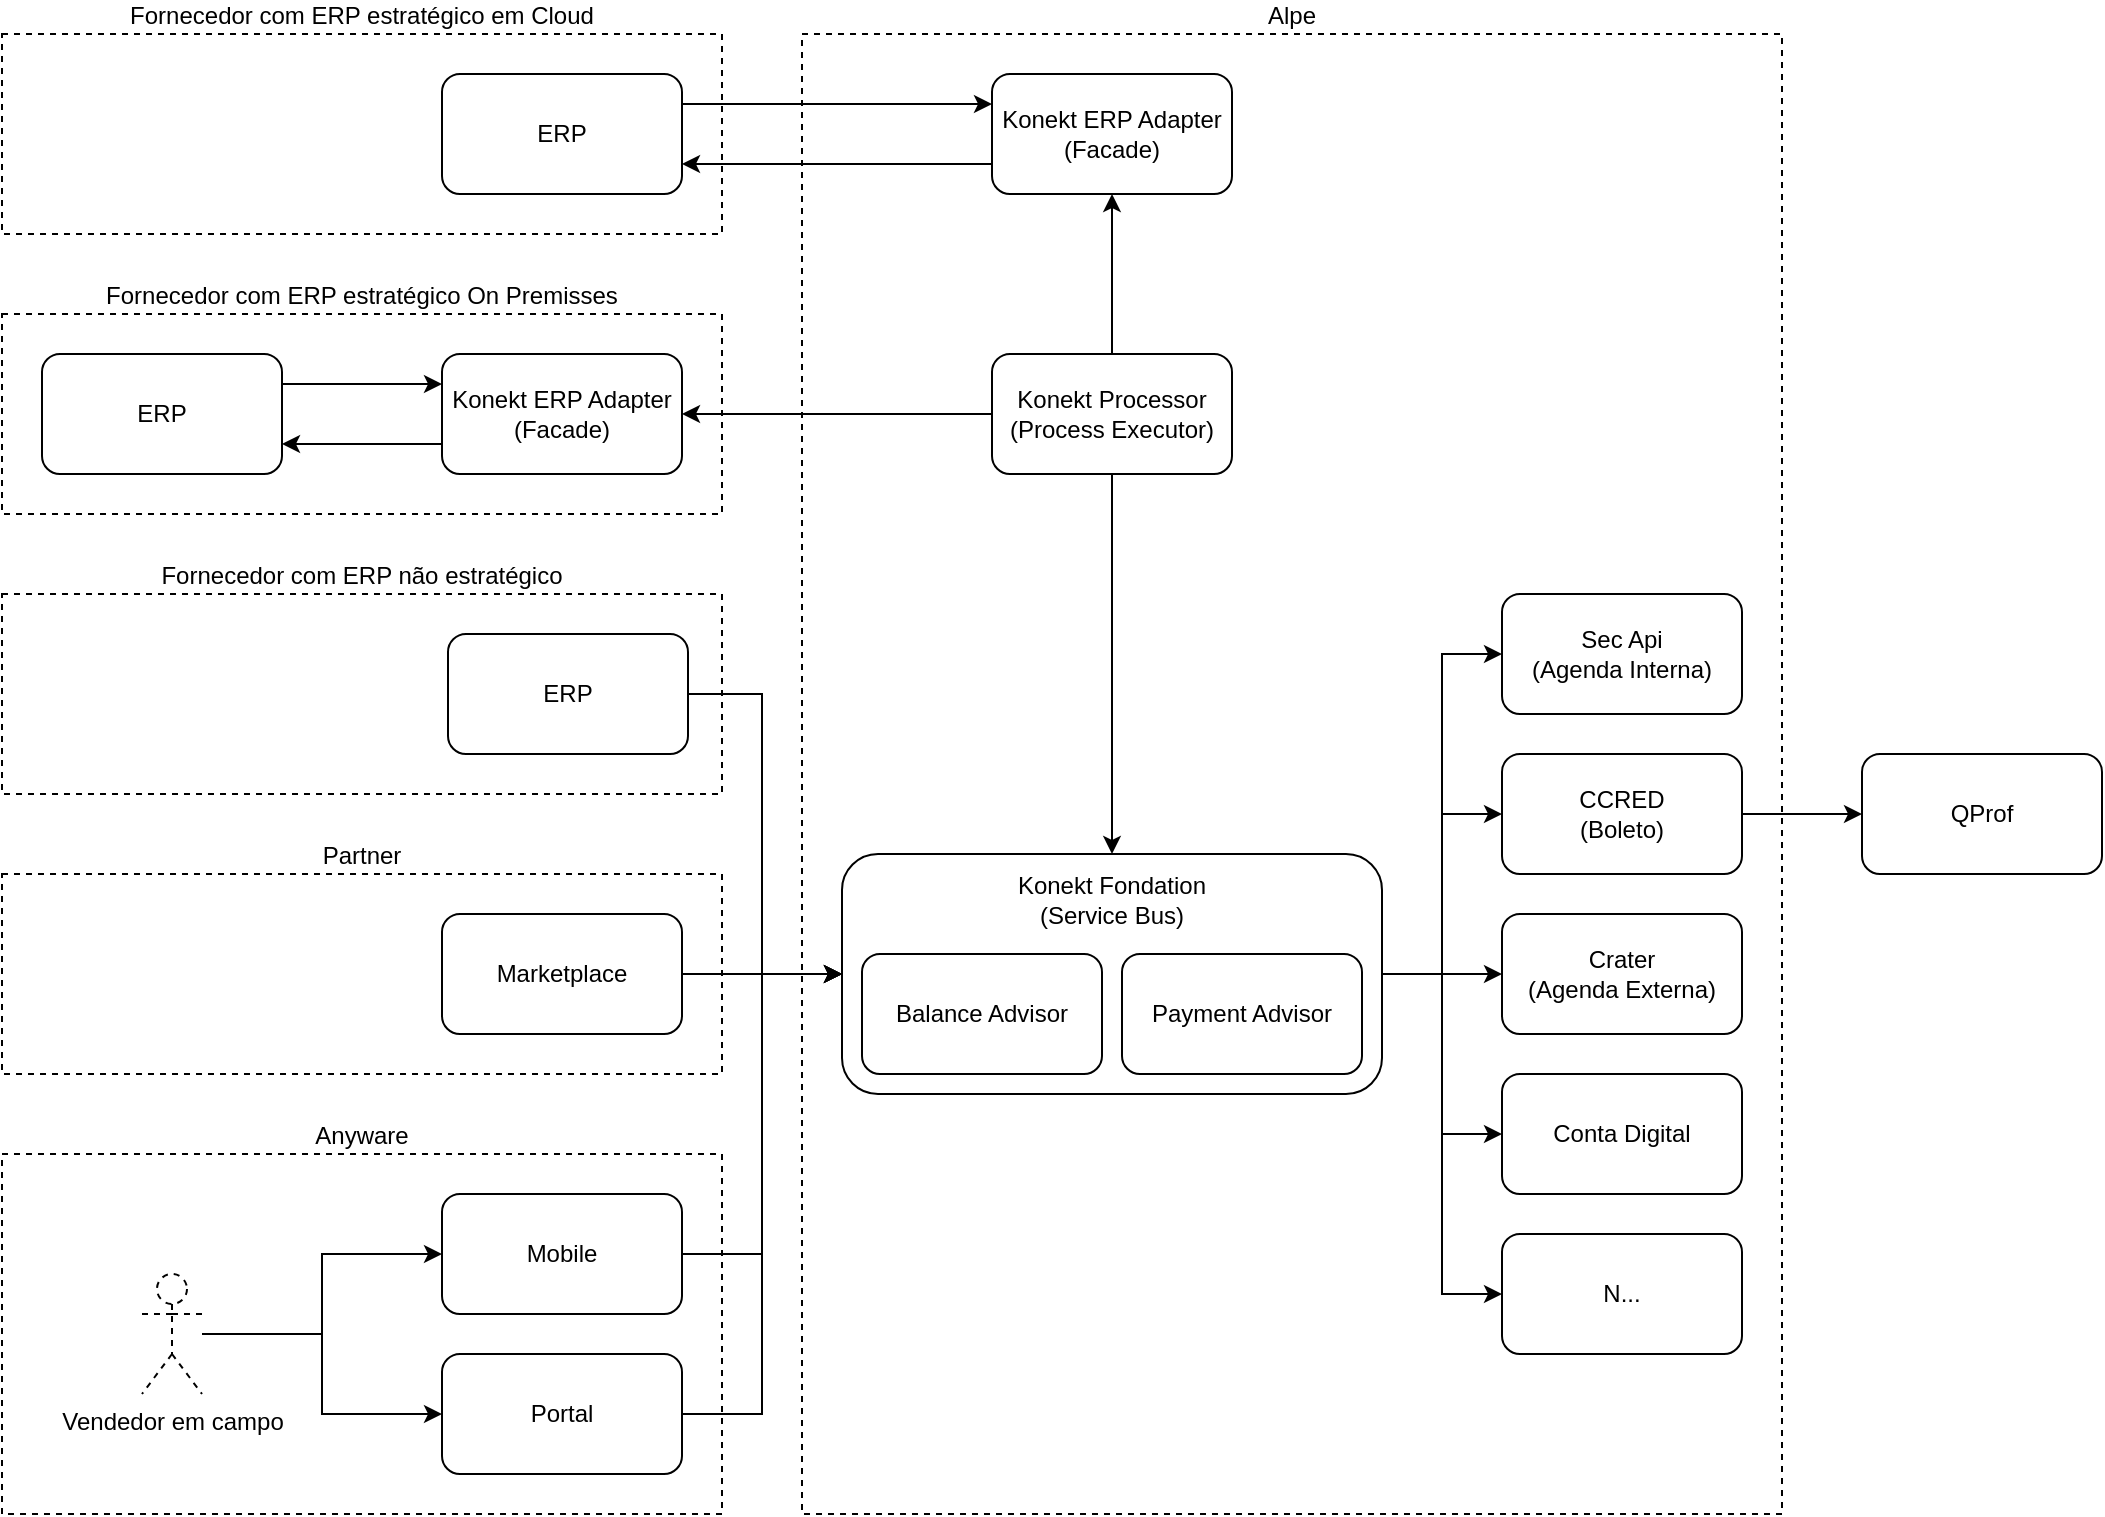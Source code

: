 <mxfile version="17.4.6" type="github">
  <diagram id="JDjinimMTuDTXD1Ipttu" name="Page-1">
    <mxGraphModel dx="946" dy="655" grid="1" gridSize="10" guides="1" tooltips="1" connect="1" arrows="1" fold="1" page="1" pageScale="1" pageWidth="827" pageHeight="1169" math="0" shadow="0">
      <root>
        <mxCell id="0" />
        <mxCell id="1" parent="0" />
        <mxCell id="gxYH21qn0EntWjqNhcwl-52" value="Fornecedor com ERP não estratégico" style="rounded=0;html=1;fillColor=none;labelPosition=center;verticalLabelPosition=top;align=center;verticalAlign=bottom;whiteSpace=wrap;spacingTop=0;dashed=1;" vertex="1" parent="1">
          <mxGeometry x="40" y="330" width="360" height="100" as="geometry" />
        </mxCell>
        <mxCell id="gxYH21qn0EntWjqNhcwl-30" value="Alpe" style="rounded=0;html=1;fillColor=none;labelPosition=center;verticalLabelPosition=top;align=center;verticalAlign=bottom;whiteSpace=wrap;spacingTop=0;dashed=1;" vertex="1" parent="1">
          <mxGeometry x="440" y="50" width="490" height="740" as="geometry" />
        </mxCell>
        <mxCell id="gxYH21qn0EntWjqNhcwl-29" value="Anyware" style="rounded=0;html=1;fillColor=none;labelPosition=center;verticalLabelPosition=top;align=center;verticalAlign=bottom;whiteSpace=wrap;spacingTop=0;dashed=1;" vertex="1" parent="1">
          <mxGeometry x="40" y="610" width="360" height="180" as="geometry" />
        </mxCell>
        <mxCell id="gxYH21qn0EntWjqNhcwl-9" style="edgeStyle=orthogonalEdgeStyle;rounded=0;orthogonalLoop=1;jettySize=auto;html=1;entryX=0;entryY=0.5;entryDx=0;entryDy=0;" edge="1" parent="1" source="gxYH21qn0EntWjqNhcwl-3" target="gxYH21qn0EntWjqNhcwl-8">
          <mxGeometry relative="1" as="geometry">
            <Array as="points">
              <mxPoint x="420" y="380" />
              <mxPoint x="420" y="520" />
            </Array>
          </mxGeometry>
        </mxCell>
        <mxCell id="gxYH21qn0EntWjqNhcwl-10" style="edgeStyle=orthogonalEdgeStyle;rounded=0;orthogonalLoop=1;jettySize=auto;html=1;entryX=0;entryY=0.5;entryDx=0;entryDy=0;" edge="1" parent="1" source="gxYH21qn0EntWjqNhcwl-5" target="gxYH21qn0EntWjqNhcwl-8">
          <mxGeometry relative="1" as="geometry" />
        </mxCell>
        <mxCell id="gxYH21qn0EntWjqNhcwl-5" value="Marketplace" style="rounded=1;whiteSpace=wrap;html=1;" vertex="1" parent="1">
          <mxGeometry x="260" y="490" width="120" height="60" as="geometry" />
        </mxCell>
        <mxCell id="gxYH21qn0EntWjqNhcwl-11" style="edgeStyle=orthogonalEdgeStyle;rounded=0;orthogonalLoop=1;jettySize=auto;html=1;entryX=0;entryY=0.5;entryDx=0;entryDy=0;" edge="1" parent="1" source="gxYH21qn0EntWjqNhcwl-6" target="gxYH21qn0EntWjqNhcwl-8">
          <mxGeometry relative="1" as="geometry" />
        </mxCell>
        <mxCell id="gxYH21qn0EntWjqNhcwl-6" value="Mobile" style="rounded=1;whiteSpace=wrap;html=1;" vertex="1" parent="1">
          <mxGeometry x="260" y="630" width="120" height="60" as="geometry" />
        </mxCell>
        <mxCell id="gxYH21qn0EntWjqNhcwl-12" style="edgeStyle=orthogonalEdgeStyle;rounded=0;orthogonalLoop=1;jettySize=auto;html=1;entryX=0;entryY=0.5;entryDx=0;entryDy=0;" edge="1" parent="1" source="gxYH21qn0EntWjqNhcwl-7" target="gxYH21qn0EntWjqNhcwl-8">
          <mxGeometry relative="1" as="geometry">
            <Array as="points">
              <mxPoint x="420" y="740" />
              <mxPoint x="420" y="520" />
            </Array>
          </mxGeometry>
        </mxCell>
        <mxCell id="gxYH21qn0EntWjqNhcwl-7" value="Portal" style="rounded=1;whiteSpace=wrap;html=1;" vertex="1" parent="1">
          <mxGeometry x="260" y="710" width="120" height="60" as="geometry" />
        </mxCell>
        <mxCell id="gxYH21qn0EntWjqNhcwl-44" style="edgeStyle=orthogonalEdgeStyle;rounded=0;orthogonalLoop=1;jettySize=auto;html=1;exitX=1;exitY=0.5;exitDx=0;exitDy=0;entryX=0;entryY=0.5;entryDx=0;entryDy=0;" edge="1" parent="1" source="gxYH21qn0EntWjqNhcwl-8" target="gxYH21qn0EntWjqNhcwl-39">
          <mxGeometry relative="1" as="geometry" />
        </mxCell>
        <mxCell id="gxYH21qn0EntWjqNhcwl-45" style="edgeStyle=orthogonalEdgeStyle;rounded=0;orthogonalLoop=1;jettySize=auto;html=1;exitX=1;exitY=0.5;exitDx=0;exitDy=0;entryX=0;entryY=0.5;entryDx=0;entryDy=0;" edge="1" parent="1" source="gxYH21qn0EntWjqNhcwl-8" target="gxYH21qn0EntWjqNhcwl-40">
          <mxGeometry relative="1" as="geometry" />
        </mxCell>
        <mxCell id="gxYH21qn0EntWjqNhcwl-46" style="edgeStyle=orthogonalEdgeStyle;rounded=0;orthogonalLoop=1;jettySize=auto;html=1;exitX=1;exitY=0.5;exitDx=0;exitDy=0;entryX=0;entryY=0.5;entryDx=0;entryDy=0;" edge="1" parent="1" source="gxYH21qn0EntWjqNhcwl-8" target="gxYH21qn0EntWjqNhcwl-41">
          <mxGeometry relative="1" as="geometry" />
        </mxCell>
        <mxCell id="gxYH21qn0EntWjqNhcwl-47" style="edgeStyle=orthogonalEdgeStyle;rounded=0;orthogonalLoop=1;jettySize=auto;html=1;exitX=1;exitY=0.5;exitDx=0;exitDy=0;entryX=0;entryY=0.5;entryDx=0;entryDy=0;" edge="1" parent="1" source="gxYH21qn0EntWjqNhcwl-8" target="gxYH21qn0EntWjqNhcwl-42">
          <mxGeometry relative="1" as="geometry" />
        </mxCell>
        <mxCell id="gxYH21qn0EntWjqNhcwl-48" style="edgeStyle=orthogonalEdgeStyle;rounded=0;orthogonalLoop=1;jettySize=auto;html=1;exitX=1;exitY=0.5;exitDx=0;exitDy=0;entryX=0;entryY=0.5;entryDx=0;entryDy=0;" edge="1" parent="1" source="gxYH21qn0EntWjqNhcwl-8" target="gxYH21qn0EntWjqNhcwl-43">
          <mxGeometry relative="1" as="geometry" />
        </mxCell>
        <mxCell id="gxYH21qn0EntWjqNhcwl-8" value="Konekt Fondation&lt;br&gt;(Service Bus)" style="rounded=1;whiteSpace=wrap;html=1;labelPosition=center;verticalLabelPosition=top;align=center;verticalAlign=bottom;horizontal=1;spacingBottom=-40;" vertex="1" parent="1">
          <mxGeometry x="460" y="460" width="270" height="120" as="geometry" />
        </mxCell>
        <mxCell id="gxYH21qn0EntWjqNhcwl-18" value="" style="group" vertex="1" connectable="0" parent="1">
          <mxGeometry x="40" y="190" width="360" height="100" as="geometry" />
        </mxCell>
        <mxCell id="gxYH21qn0EntWjqNhcwl-14" value="Fornecedor com ERP estratégico On Premisses" style="rounded=0;html=1;fillColor=none;labelPosition=center;verticalLabelPosition=top;align=center;verticalAlign=bottom;whiteSpace=wrap;spacingTop=0;dashed=1;" vertex="1" parent="gxYH21qn0EntWjqNhcwl-18">
          <mxGeometry width="360" height="100" as="geometry" />
        </mxCell>
        <mxCell id="gxYH21qn0EntWjqNhcwl-4" value="ERP" style="rounded=1;whiteSpace=wrap;html=1;" vertex="1" parent="gxYH21qn0EntWjqNhcwl-18">
          <mxGeometry x="20" y="20" width="120" height="60" as="geometry" />
        </mxCell>
        <mxCell id="gxYH21qn0EntWjqNhcwl-17" style="edgeStyle=orthogonalEdgeStyle;rounded=0;orthogonalLoop=1;jettySize=auto;html=1;exitX=0;exitY=0.75;exitDx=0;exitDy=0;entryX=1;entryY=0.75;entryDx=0;entryDy=0;" edge="1" parent="gxYH21qn0EntWjqNhcwl-18" source="gxYH21qn0EntWjqNhcwl-15" target="gxYH21qn0EntWjqNhcwl-4">
          <mxGeometry relative="1" as="geometry" />
        </mxCell>
        <mxCell id="gxYH21qn0EntWjqNhcwl-15" value="Konekt ERP Adapter&lt;br&gt;(Facade)" style="rounded=1;whiteSpace=wrap;html=1;" vertex="1" parent="gxYH21qn0EntWjqNhcwl-18">
          <mxGeometry x="220" y="20" width="120" height="60" as="geometry" />
        </mxCell>
        <mxCell id="gxYH21qn0EntWjqNhcwl-16" style="edgeStyle=orthogonalEdgeStyle;rounded=0;orthogonalLoop=1;jettySize=auto;html=1;exitX=1;exitY=0.25;exitDx=0;exitDy=0;entryX=0;entryY=0.25;entryDx=0;entryDy=0;" edge="1" parent="gxYH21qn0EntWjqNhcwl-18" source="gxYH21qn0EntWjqNhcwl-4" target="gxYH21qn0EntWjqNhcwl-15">
          <mxGeometry relative="1" as="geometry" />
        </mxCell>
        <mxCell id="gxYH21qn0EntWjqNhcwl-26" value="Partner" style="rounded=0;html=1;fillColor=none;labelPosition=center;verticalLabelPosition=top;align=center;verticalAlign=bottom;whiteSpace=wrap;spacingTop=0;dashed=1;" vertex="1" parent="1">
          <mxGeometry x="40" y="470" width="360" height="100" as="geometry" />
        </mxCell>
        <mxCell id="gxYH21qn0EntWjqNhcwl-13" value="Fornecedor com ERP estratégico em Cloud" style="rounded=0;html=1;fillColor=none;labelPosition=center;verticalLabelPosition=top;align=center;verticalAlign=bottom;whiteSpace=wrap;spacingTop=0;dashed=1;" vertex="1" parent="1">
          <mxGeometry x="40" y="50" width="360" height="100" as="geometry" />
        </mxCell>
        <mxCell id="gxYH21qn0EntWjqNhcwl-37" style="edgeStyle=orthogonalEdgeStyle;rounded=0;orthogonalLoop=1;jettySize=auto;html=1;exitX=1;exitY=0.25;exitDx=0;exitDy=0;entryX=0;entryY=0.25;entryDx=0;entryDy=0;" edge="1" parent="1" source="gxYH21qn0EntWjqNhcwl-1" target="gxYH21qn0EntWjqNhcwl-31">
          <mxGeometry relative="1" as="geometry" />
        </mxCell>
        <mxCell id="gxYH21qn0EntWjqNhcwl-1" value="ERP" style="rounded=1;whiteSpace=wrap;html=1;" vertex="1" parent="1">
          <mxGeometry x="260" y="70" width="120" height="60" as="geometry" />
        </mxCell>
        <mxCell id="gxYH21qn0EntWjqNhcwl-38" style="edgeStyle=orthogonalEdgeStyle;rounded=0;orthogonalLoop=1;jettySize=auto;html=1;exitX=0;exitY=0.75;exitDx=0;exitDy=0;entryX=1;entryY=0.75;entryDx=0;entryDy=0;" edge="1" parent="1" source="gxYH21qn0EntWjqNhcwl-31" target="gxYH21qn0EntWjqNhcwl-1">
          <mxGeometry relative="1" as="geometry" />
        </mxCell>
        <mxCell id="gxYH21qn0EntWjqNhcwl-31" value="Konekt ERP Adapter&lt;br&gt;(Facade)" style="rounded=1;whiteSpace=wrap;html=1;" vertex="1" parent="1">
          <mxGeometry x="535" y="70" width="120" height="60" as="geometry" />
        </mxCell>
        <mxCell id="gxYH21qn0EntWjqNhcwl-34" style="edgeStyle=orthogonalEdgeStyle;rounded=0;orthogonalLoop=1;jettySize=auto;html=1;exitX=0.5;exitY=1;exitDx=0;exitDy=0;entryX=0.5;entryY=0;entryDx=0;entryDy=0;" edge="1" parent="1" source="gxYH21qn0EntWjqNhcwl-32" target="gxYH21qn0EntWjqNhcwl-8">
          <mxGeometry relative="1" as="geometry" />
        </mxCell>
        <mxCell id="gxYH21qn0EntWjqNhcwl-35" style="edgeStyle=orthogonalEdgeStyle;rounded=0;orthogonalLoop=1;jettySize=auto;html=1;exitX=0;exitY=0.5;exitDx=0;exitDy=0;entryX=1;entryY=0.5;entryDx=0;entryDy=0;" edge="1" parent="1" source="gxYH21qn0EntWjqNhcwl-32" target="gxYH21qn0EntWjqNhcwl-15">
          <mxGeometry relative="1" as="geometry" />
        </mxCell>
        <mxCell id="gxYH21qn0EntWjqNhcwl-36" style="edgeStyle=orthogonalEdgeStyle;rounded=0;orthogonalLoop=1;jettySize=auto;html=1;exitX=0.5;exitY=0;exitDx=0;exitDy=0;entryX=0.5;entryY=1;entryDx=0;entryDy=0;" edge="1" parent="1" source="gxYH21qn0EntWjqNhcwl-32" target="gxYH21qn0EntWjqNhcwl-31">
          <mxGeometry relative="1" as="geometry" />
        </mxCell>
        <mxCell id="gxYH21qn0EntWjqNhcwl-32" value="Konekt Processor&lt;br&gt;(Process Executor)" style="rounded=1;whiteSpace=wrap;html=1;" vertex="1" parent="1">
          <mxGeometry x="535" y="210" width="120" height="60" as="geometry" />
        </mxCell>
        <mxCell id="gxYH21qn0EntWjqNhcwl-39" value="Sec Api&lt;br&gt;(Agenda Interna)" style="rounded=1;whiteSpace=wrap;html=1;" vertex="1" parent="1">
          <mxGeometry x="790" y="330" width="120" height="60" as="geometry" />
        </mxCell>
        <mxCell id="gxYH21qn0EntWjqNhcwl-57" style="edgeStyle=orthogonalEdgeStyle;rounded=0;orthogonalLoop=1;jettySize=auto;html=1;exitX=1;exitY=0.5;exitDx=0;exitDy=0;" edge="1" parent="1" source="gxYH21qn0EntWjqNhcwl-40" target="gxYH21qn0EntWjqNhcwl-55">
          <mxGeometry relative="1" as="geometry" />
        </mxCell>
        <mxCell id="gxYH21qn0EntWjqNhcwl-40" value="CCRED&lt;br&gt;(Boleto)" style="rounded=1;whiteSpace=wrap;html=1;" vertex="1" parent="1">
          <mxGeometry x="790" y="410" width="120" height="60" as="geometry" />
        </mxCell>
        <mxCell id="gxYH21qn0EntWjqNhcwl-41" value="Crater&lt;br&gt;(Agenda Externa)" style="rounded=1;whiteSpace=wrap;html=1;" vertex="1" parent="1">
          <mxGeometry x="790" y="490" width="120" height="60" as="geometry" />
        </mxCell>
        <mxCell id="gxYH21qn0EntWjqNhcwl-42" value="Conta Digital" style="rounded=1;whiteSpace=wrap;html=1;" vertex="1" parent="1">
          <mxGeometry x="790" y="570" width="120" height="60" as="geometry" />
        </mxCell>
        <mxCell id="gxYH21qn0EntWjqNhcwl-43" value="N..." style="rounded=1;whiteSpace=wrap;html=1;" vertex="1" parent="1">
          <mxGeometry x="790" y="650" width="120" height="60" as="geometry" />
        </mxCell>
        <mxCell id="gxYH21qn0EntWjqNhcwl-49" value="Balance Advisor" style="rounded=1;whiteSpace=wrap;html=1;" vertex="1" parent="1">
          <mxGeometry x="470" y="510" width="120" height="60" as="geometry" />
        </mxCell>
        <mxCell id="gxYH21qn0EntWjqNhcwl-50" value="Payment Advisor" style="rounded=1;whiteSpace=wrap;html=1;" vertex="1" parent="1">
          <mxGeometry x="600" y="510" width="120" height="60" as="geometry" />
        </mxCell>
        <mxCell id="gxYH21qn0EntWjqNhcwl-3" value="ERP" style="rounded=1;whiteSpace=wrap;html=1;" vertex="1" parent="1">
          <mxGeometry x="263" y="350" width="120" height="60" as="geometry" />
        </mxCell>
        <mxCell id="gxYH21qn0EntWjqNhcwl-55" value="QProf" style="rounded=1;whiteSpace=wrap;html=1;" vertex="1" parent="1">
          <mxGeometry x="970" y="410" width="120" height="60" as="geometry" />
        </mxCell>
        <mxCell id="gxYH21qn0EntWjqNhcwl-64" style="edgeStyle=orthogonalEdgeStyle;rounded=0;orthogonalLoop=1;jettySize=auto;html=1;entryX=0;entryY=0.5;entryDx=0;entryDy=0;" edge="1" parent="1" source="gxYH21qn0EntWjqNhcwl-63" target="gxYH21qn0EntWjqNhcwl-6">
          <mxGeometry relative="1" as="geometry" />
        </mxCell>
        <mxCell id="gxYH21qn0EntWjqNhcwl-65" style="edgeStyle=orthogonalEdgeStyle;rounded=0;orthogonalLoop=1;jettySize=auto;html=1;" edge="1" parent="1" source="gxYH21qn0EntWjqNhcwl-63" target="gxYH21qn0EntWjqNhcwl-7">
          <mxGeometry relative="1" as="geometry" />
        </mxCell>
        <mxCell id="gxYH21qn0EntWjqNhcwl-63" value="Vendedor em campo" style="shape=umlActor;verticalLabelPosition=bottom;verticalAlign=top;html=1;outlineConnect=0;dashed=1;fillColor=none;" vertex="1" parent="1">
          <mxGeometry x="110" y="670" width="30" height="60" as="geometry" />
        </mxCell>
      </root>
    </mxGraphModel>
  </diagram>
</mxfile>
